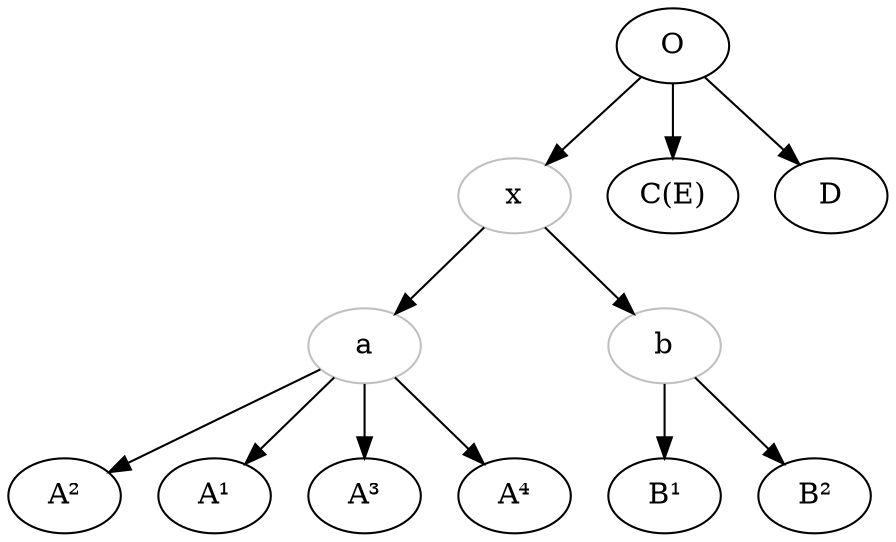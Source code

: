 # Place the cursor inside "graph" to get some refactoring options
digraph {

    # To refactor nodes, place the cursor left to a node name
    O -> x;
    O-> c;
    O -> D;
    x -> a;
    x -> b;
    b -> h;
    b -> i;
    a -> d;
    a -> e;
    a -> f;
    a -> g;

    # Grey color is used for hypothetical nodes; labels can be redefined if needed
    x [color="grey"];
    a [color="grey"]; 
    b [color = "grey"];
    c [label = "C(E)"];
    d [label="A²"];
    e [label = "A¹"];
    f [label = "A³"];
    g [label="A⁴"];
    h [label="B¹"]
    i [label="B²"]

}